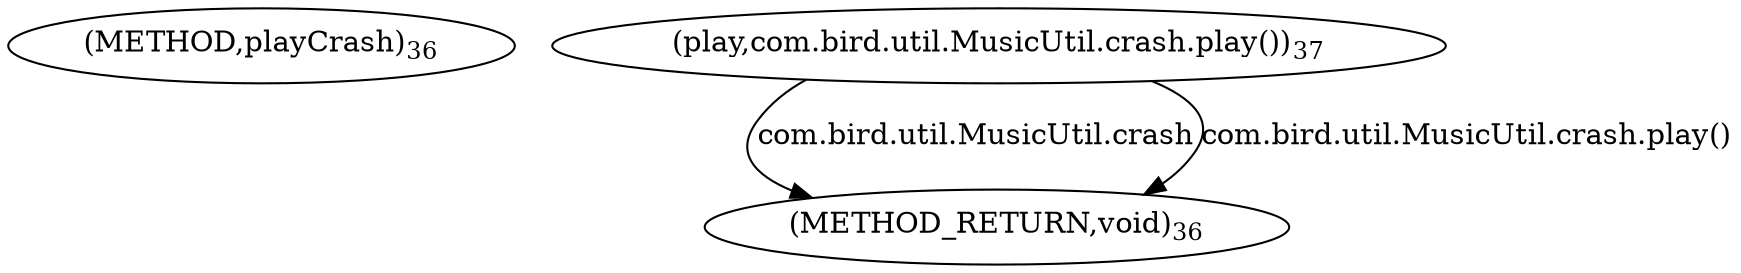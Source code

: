 digraph "playCrash" {  
"94" [label = <(METHOD,playCrash)<SUB>36</SUB>> ]
"102" [label = <(METHOD_RETURN,void)<SUB>36</SUB>> ]
"96" [label = <(play,com.bird.util.MusicUtil.crash.play())<SUB>37</SUB>> ]
"96" [label = <(play,com.bird.util.MusicUtil.crash.play())<SUB>37</SUB>> ]
  "96" -> "102"  [ label = "com.bird.util.MusicUtil.crash"] 
  "96" -> "102"  [ label = "com.bird.util.MusicUtil.crash.play()"] 
}
